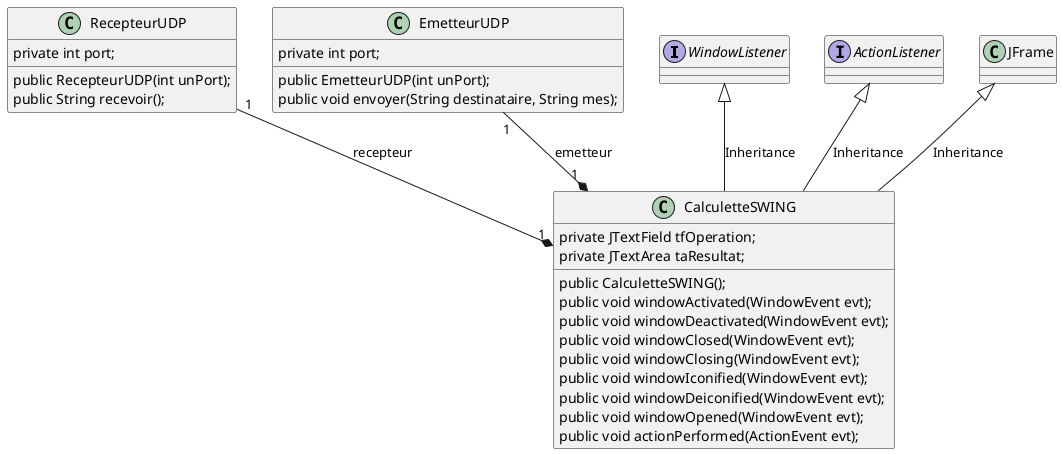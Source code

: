 @startuml

interface WindowListener {
}

interface ActionListener{
}

class JFrame {
}

class CalculetteSWING {
    private JTextField tfOperation;
    private JTextArea taResultat;

    public CalculetteSWING();
    public void windowActivated(WindowEvent evt);
    public void windowDeactivated(WindowEvent evt);
    public void windowClosed(WindowEvent evt);
    public void windowClosing(WindowEvent evt);
    public void windowIconified(WindowEvent evt);
    public void windowDeiconified(WindowEvent evt);
    public void windowOpened(WindowEvent evt);
    public void actionPerformed(ActionEvent evt);
} 

class EmetteurUDP {
    private int port;

    public EmetteurUDP(int unPort);
    public void envoyer(String destinataire, String mes);
}

class RecepteurUDP {
    private int port;

    public RecepteurUDP(int unPort);
    public String recevoir();
}

CalculetteSWING "1" *-up- "1" EmetteurUDP: emetteur
CalculetteSWING "1" *-up- "1" RecepteurUDP: recepteur
JFrame <|-down- CalculetteSWING: Inheritance
WindowListener <|-down- CalculetteSWING: Inheritance
ActionListener <|-down- CalculetteSWING: Inheritance

@enduml